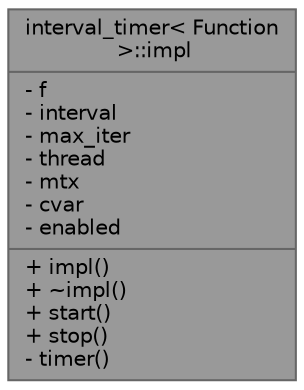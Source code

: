 digraph "interval_timer&lt; Function &gt;::impl"
{
 // LATEX_PDF_SIZE
  bgcolor="transparent";
  edge [fontname=Helvetica,fontsize=10,labelfontname=Helvetica,labelfontsize=10];
  node [fontname=Helvetica,fontsize=10,shape=box,height=0.2,width=0.4];
  Node1 [shape=record,label="{interval_timer\< Function\l \>::impl\n|- f\l- interval\l- max_iter\l- thread\l- mtx\l- cvar\l- enabled\l|+ impl()\l+ ~impl()\l+ start()\l+ stop()\l- timer()\l}",height=0.2,width=0.4,color="gray40", fillcolor="grey60", style="filled", fontcolor="black",tooltip=" "];
}
